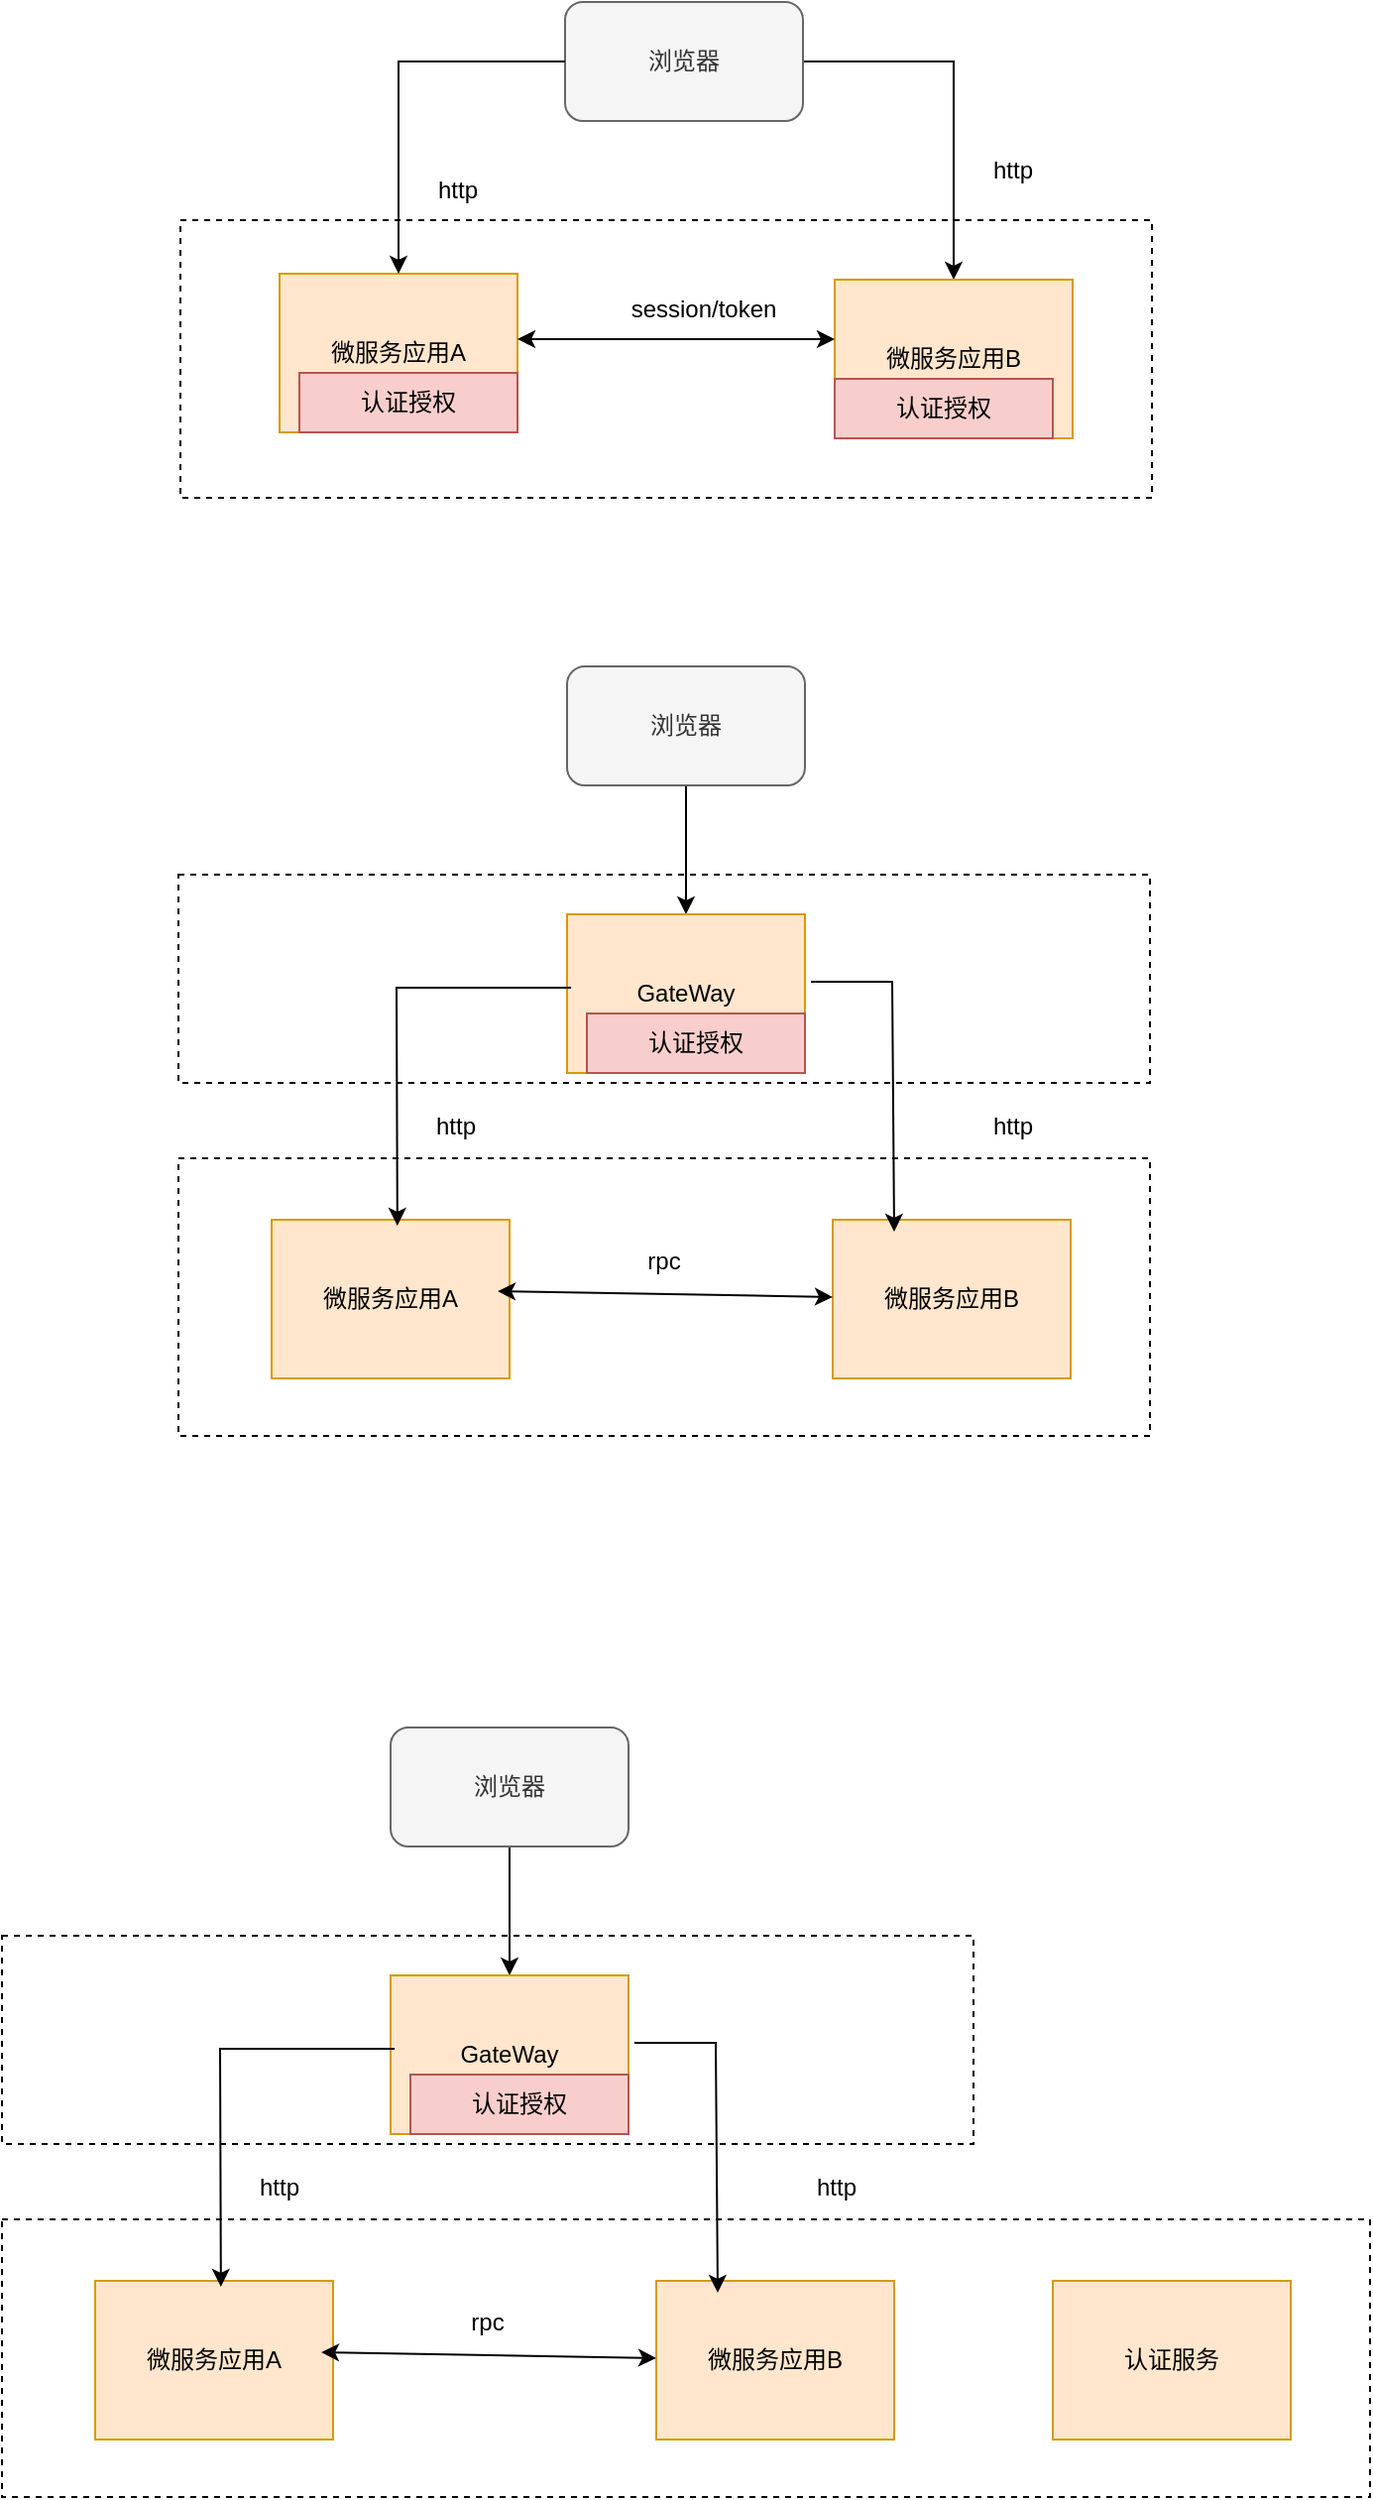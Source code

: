 <mxfile version="21.3.7" type="github">
  <diagram name="第 1 页" id="exma7JkuY5qbUYQ8rMZK">
    <mxGraphModel dx="1145" dy="901" grid="1" gridSize="10" guides="1" tooltips="1" connect="1" arrows="1" fold="1" page="1" pageScale="1" pageWidth="827" pageHeight="1169" math="0" shadow="0">
      <root>
        <mxCell id="0" />
        <mxCell id="1" parent="0" />
        <mxCell id="RrpplTIx3kTd8ZDuwtf0-23" value="" style="rounded=0;whiteSpace=wrap;html=1;dashed=1;" vertex="1" parent="1">
          <mxGeometry x="169" y="630" width="490" height="105" as="geometry" />
        </mxCell>
        <mxCell id="RrpplTIx3kTd8ZDuwtf0-2" value="" style="rounded=0;whiteSpace=wrap;html=1;dashed=1;" vertex="1" parent="1">
          <mxGeometry x="170" y="300" width="490" height="140" as="geometry" />
        </mxCell>
        <mxCell id="RrpplTIx3kTd8ZDuwtf0-6" value="" style="edgeStyle=orthogonalEdgeStyle;rounded=0;orthogonalLoop=1;jettySize=auto;html=1;" edge="1" parent="1" source="RrpplTIx3kTd8ZDuwtf0-1" target="RrpplTIx3kTd8ZDuwtf0-4">
          <mxGeometry relative="1" as="geometry" />
        </mxCell>
        <mxCell id="RrpplTIx3kTd8ZDuwtf0-1" value="浏览器" style="rounded=1;whiteSpace=wrap;html=1;fillColor=#f5f5f5;fontColor=#333333;strokeColor=#666666;" vertex="1" parent="1">
          <mxGeometry x="364" y="190" width="120" height="60" as="geometry" />
        </mxCell>
        <mxCell id="RrpplTIx3kTd8ZDuwtf0-3" value="微服务应用A" style="rounded=0;whiteSpace=wrap;html=1;fillColor=#ffe6cc;strokeColor=#d79b00;" vertex="1" parent="1">
          <mxGeometry x="220" y="327" width="120" height="80" as="geometry" />
        </mxCell>
        <mxCell id="RrpplTIx3kTd8ZDuwtf0-4" value="微服务应用B" style="rounded=0;whiteSpace=wrap;html=1;fillColor=#ffe6cc;strokeColor=#d79b00;" vertex="1" parent="1">
          <mxGeometry x="500" y="330" width="120" height="80" as="geometry" />
        </mxCell>
        <mxCell id="RrpplTIx3kTd8ZDuwtf0-5" value="" style="endArrow=classic;html=1;rounded=0;entryX=0.5;entryY=0;entryDx=0;entryDy=0;exitX=0;exitY=0.5;exitDx=0;exitDy=0;" edge="1" parent="1" source="RrpplTIx3kTd8ZDuwtf0-1" target="RrpplTIx3kTd8ZDuwtf0-3">
          <mxGeometry width="50" height="50" relative="1" as="geometry">
            <mxPoint x="390" y="450" as="sourcePoint" />
            <mxPoint x="440" y="400" as="targetPoint" />
            <Array as="points">
              <mxPoint x="280" y="220" />
            </Array>
          </mxGeometry>
        </mxCell>
        <mxCell id="RrpplTIx3kTd8ZDuwtf0-7" value="http" style="text;html=1;strokeColor=none;fillColor=none;align=center;verticalAlign=middle;whiteSpace=wrap;rounded=0;" vertex="1" parent="1">
          <mxGeometry x="280" y="270" width="60" height="30" as="geometry" />
        </mxCell>
        <mxCell id="RrpplTIx3kTd8ZDuwtf0-8" value="http" style="text;html=1;strokeColor=none;fillColor=none;align=center;verticalAlign=middle;whiteSpace=wrap;rounded=0;" vertex="1" parent="1">
          <mxGeometry x="560" y="260" width="60" height="30" as="geometry" />
        </mxCell>
        <mxCell id="RrpplTIx3kTd8ZDuwtf0-9" value="认证授权" style="rounded=0;whiteSpace=wrap;html=1;fillColor=#f8cecc;strokeColor=#b85450;" vertex="1" parent="1">
          <mxGeometry x="230" y="377" width="110" height="30" as="geometry" />
        </mxCell>
        <mxCell id="RrpplTIx3kTd8ZDuwtf0-10" value="认证授权" style="rounded=0;whiteSpace=wrap;html=1;fillColor=#f8cecc;strokeColor=#b85450;" vertex="1" parent="1">
          <mxGeometry x="500" y="380" width="110" height="30" as="geometry" />
        </mxCell>
        <mxCell id="RrpplTIx3kTd8ZDuwtf0-11" value="" style="rounded=0;whiteSpace=wrap;html=1;dashed=1;" vertex="1" parent="1">
          <mxGeometry x="169" y="773" width="490" height="140" as="geometry" />
        </mxCell>
        <mxCell id="RrpplTIx3kTd8ZDuwtf0-27" value="" style="edgeStyle=orthogonalEdgeStyle;rounded=0;orthogonalLoop=1;jettySize=auto;html=1;" edge="1" parent="1" source="RrpplTIx3kTd8ZDuwtf0-13" target="RrpplTIx3kTd8ZDuwtf0-30">
          <mxGeometry relative="1" as="geometry" />
        </mxCell>
        <mxCell id="RrpplTIx3kTd8ZDuwtf0-13" value="浏览器" style="rounded=1;whiteSpace=wrap;html=1;fillColor=#f5f5f5;fontColor=#333333;strokeColor=#666666;" vertex="1" parent="1">
          <mxGeometry x="365" y="525" width="120" height="60" as="geometry" />
        </mxCell>
        <mxCell id="RrpplTIx3kTd8ZDuwtf0-14" value="微服务应用A" style="rounded=0;whiteSpace=wrap;html=1;fillColor=#ffe6cc;strokeColor=#d79b00;" vertex="1" parent="1">
          <mxGeometry x="216" y="804" width="120" height="80" as="geometry" />
        </mxCell>
        <mxCell id="RrpplTIx3kTd8ZDuwtf0-15" value="微服务应用B" style="rounded=0;whiteSpace=wrap;html=1;fillColor=#ffe6cc;strokeColor=#d79b00;" vertex="1" parent="1">
          <mxGeometry x="499" y="804" width="120" height="80" as="geometry" />
        </mxCell>
        <mxCell id="RrpplTIx3kTd8ZDuwtf0-17" value="http" style="text;html=1;strokeColor=none;fillColor=none;align=center;verticalAlign=middle;whiteSpace=wrap;rounded=0;" vertex="1" parent="1">
          <mxGeometry x="279" y="742" width="60" height="30" as="geometry" />
        </mxCell>
        <mxCell id="RrpplTIx3kTd8ZDuwtf0-18" value="http" style="text;html=1;strokeColor=none;fillColor=none;align=center;verticalAlign=middle;whiteSpace=wrap;rounded=0;" vertex="1" parent="1">
          <mxGeometry x="560" y="742" width="60" height="30" as="geometry" />
        </mxCell>
        <mxCell id="RrpplTIx3kTd8ZDuwtf0-30" value="GateWay" style="rounded=0;whiteSpace=wrap;html=1;fillColor=#ffe6cc;strokeColor=#d79b00;" vertex="1" parent="1">
          <mxGeometry x="365" y="650" width="120" height="80" as="geometry" />
        </mxCell>
        <mxCell id="RrpplTIx3kTd8ZDuwtf0-19" value="认证授权" style="rounded=0;whiteSpace=wrap;html=1;fillColor=#f8cecc;strokeColor=#b85450;" vertex="1" parent="1">
          <mxGeometry x="375" y="700" width="110" height="30" as="geometry" />
        </mxCell>
        <mxCell id="RrpplTIx3kTd8ZDuwtf0-21" value="" style="endArrow=classic;startArrow=classic;html=1;rounded=0;" edge="1" parent="1">
          <mxGeometry width="50" height="50" relative="1" as="geometry">
            <mxPoint x="340" y="360" as="sourcePoint" />
            <mxPoint x="500" y="360" as="targetPoint" />
          </mxGeometry>
        </mxCell>
        <mxCell id="RrpplTIx3kTd8ZDuwtf0-22" value="session/token" style="text;html=1;strokeColor=none;fillColor=none;align=center;verticalAlign=middle;whiteSpace=wrap;rounded=0;" vertex="1" parent="1">
          <mxGeometry x="404" y="330" width="60" height="30" as="geometry" />
        </mxCell>
        <mxCell id="RrpplTIx3kTd8ZDuwtf0-24" value="" style="endArrow=classic;startArrow=classic;html=1;rounded=0;" edge="1" parent="1">
          <mxGeometry width="50" height="50" relative="1" as="geometry">
            <mxPoint x="330" y="840" as="sourcePoint" />
            <mxPoint x="499" y="842.952" as="targetPoint" />
          </mxGeometry>
        </mxCell>
        <mxCell id="RrpplTIx3kTd8ZDuwtf0-25" value="rpc" style="text;html=1;strokeColor=none;fillColor=none;align=center;verticalAlign=middle;whiteSpace=wrap;rounded=0;" vertex="1" parent="1">
          <mxGeometry x="384" y="810" width="60" height="30" as="geometry" />
        </mxCell>
        <mxCell id="RrpplTIx3kTd8ZDuwtf0-28" value="" style="endArrow=classic;html=1;rounded=0;exitX=0.017;exitY=0.425;exitDx=0;exitDy=0;exitPerimeter=0;" edge="1" parent="1">
          <mxGeometry width="50" height="50" relative="1" as="geometry">
            <mxPoint x="367.04" y="687" as="sourcePoint" />
            <mxPoint x="279.415" y="807" as="targetPoint" />
            <Array as="points">
              <mxPoint x="279" y="687" />
            </Array>
          </mxGeometry>
        </mxCell>
        <mxCell id="RrpplTIx3kTd8ZDuwtf0-29" value="" style="endArrow=classic;html=1;rounded=0;exitX=1.025;exitY=0.35;exitDx=0;exitDy=0;exitPerimeter=0;" edge="1" parent="1">
          <mxGeometry width="50" height="50" relative="1" as="geometry">
            <mxPoint x="488" y="684" as="sourcePoint" />
            <mxPoint x="530" y="810" as="targetPoint" />
            <Array as="points">
              <mxPoint x="529" y="684" />
            </Array>
          </mxGeometry>
        </mxCell>
        <mxCell id="RrpplTIx3kTd8ZDuwtf0-32" value="" style="rounded=0;whiteSpace=wrap;html=1;dashed=1;" vertex="1" parent="1">
          <mxGeometry x="80" y="1165" width="490" height="105" as="geometry" />
        </mxCell>
        <mxCell id="RrpplTIx3kTd8ZDuwtf0-33" value="" style="rounded=0;whiteSpace=wrap;html=1;dashed=1;" vertex="1" parent="1">
          <mxGeometry x="80" y="1308" width="690" height="140" as="geometry" />
        </mxCell>
        <mxCell id="RrpplTIx3kTd8ZDuwtf0-34" value="" style="edgeStyle=orthogonalEdgeStyle;rounded=0;orthogonalLoop=1;jettySize=auto;html=1;" edge="1" parent="1" source="RrpplTIx3kTd8ZDuwtf0-35" target="RrpplTIx3kTd8ZDuwtf0-40">
          <mxGeometry relative="1" as="geometry" />
        </mxCell>
        <mxCell id="RrpplTIx3kTd8ZDuwtf0-35" value="浏览器" style="rounded=1;whiteSpace=wrap;html=1;fillColor=#f5f5f5;fontColor=#333333;strokeColor=#666666;" vertex="1" parent="1">
          <mxGeometry x="276" y="1060" width="120" height="60" as="geometry" />
        </mxCell>
        <mxCell id="RrpplTIx3kTd8ZDuwtf0-36" value="微服务应用A" style="rounded=0;whiteSpace=wrap;html=1;fillColor=#ffe6cc;strokeColor=#d79b00;" vertex="1" parent="1">
          <mxGeometry x="127" y="1339" width="120" height="80" as="geometry" />
        </mxCell>
        <mxCell id="RrpplTIx3kTd8ZDuwtf0-37" value="微服务应用B" style="rounded=0;whiteSpace=wrap;html=1;fillColor=#ffe6cc;strokeColor=#d79b00;" vertex="1" parent="1">
          <mxGeometry x="410" y="1339" width="120" height="80" as="geometry" />
        </mxCell>
        <mxCell id="RrpplTIx3kTd8ZDuwtf0-38" value="http" style="text;html=1;strokeColor=none;fillColor=none;align=center;verticalAlign=middle;whiteSpace=wrap;rounded=0;" vertex="1" parent="1">
          <mxGeometry x="190" y="1277" width="60" height="30" as="geometry" />
        </mxCell>
        <mxCell id="RrpplTIx3kTd8ZDuwtf0-39" value="http" style="text;html=1;strokeColor=none;fillColor=none;align=center;verticalAlign=middle;whiteSpace=wrap;rounded=0;" vertex="1" parent="1">
          <mxGeometry x="471" y="1277" width="60" height="30" as="geometry" />
        </mxCell>
        <mxCell id="RrpplTIx3kTd8ZDuwtf0-40" value="GateWay" style="rounded=0;whiteSpace=wrap;html=1;fillColor=#ffe6cc;strokeColor=#d79b00;" vertex="1" parent="1">
          <mxGeometry x="276" y="1185" width="120" height="80" as="geometry" />
        </mxCell>
        <mxCell id="RrpplTIx3kTd8ZDuwtf0-41" value="认证授权" style="rounded=0;whiteSpace=wrap;html=1;fillColor=#f8cecc;strokeColor=#b85450;" vertex="1" parent="1">
          <mxGeometry x="286" y="1235" width="110" height="30" as="geometry" />
        </mxCell>
        <mxCell id="RrpplTIx3kTd8ZDuwtf0-42" value="" style="endArrow=classic;startArrow=classic;html=1;rounded=0;" edge="1" parent="1">
          <mxGeometry width="50" height="50" relative="1" as="geometry">
            <mxPoint x="241" y="1375" as="sourcePoint" />
            <mxPoint x="410" y="1377.952" as="targetPoint" />
          </mxGeometry>
        </mxCell>
        <mxCell id="RrpplTIx3kTd8ZDuwtf0-43" value="rpc" style="text;html=1;strokeColor=none;fillColor=none;align=center;verticalAlign=middle;whiteSpace=wrap;rounded=0;" vertex="1" parent="1">
          <mxGeometry x="295" y="1345" width="60" height="30" as="geometry" />
        </mxCell>
        <mxCell id="RrpplTIx3kTd8ZDuwtf0-44" value="" style="endArrow=classic;html=1;rounded=0;exitX=0.017;exitY=0.425;exitDx=0;exitDy=0;exitPerimeter=0;" edge="1" parent="1">
          <mxGeometry width="50" height="50" relative="1" as="geometry">
            <mxPoint x="278.04" y="1222" as="sourcePoint" />
            <mxPoint x="190.415" y="1342" as="targetPoint" />
            <Array as="points">
              <mxPoint x="190" y="1222" />
            </Array>
          </mxGeometry>
        </mxCell>
        <mxCell id="RrpplTIx3kTd8ZDuwtf0-45" value="" style="endArrow=classic;html=1;rounded=0;exitX=1.025;exitY=0.35;exitDx=0;exitDy=0;exitPerimeter=0;" edge="1" parent="1">
          <mxGeometry width="50" height="50" relative="1" as="geometry">
            <mxPoint x="399" y="1219" as="sourcePoint" />
            <mxPoint x="441" y="1345" as="targetPoint" />
            <Array as="points">
              <mxPoint x="440" y="1219" />
            </Array>
          </mxGeometry>
        </mxCell>
        <mxCell id="RrpplTIx3kTd8ZDuwtf0-46" value="认证服务" style="rounded=0;whiteSpace=wrap;html=1;fillColor=#ffe6cc;strokeColor=#d79b00;" vertex="1" parent="1">
          <mxGeometry x="610" y="1339" width="120" height="80" as="geometry" />
        </mxCell>
      </root>
    </mxGraphModel>
  </diagram>
</mxfile>
